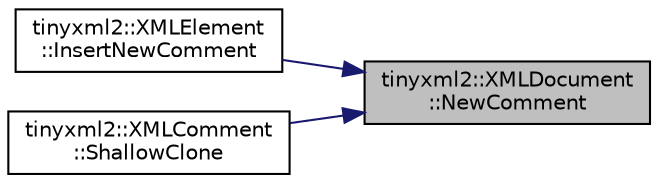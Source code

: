 digraph "tinyxml2::XMLDocument::NewComment"
{
 // LATEX_PDF_SIZE
  edge [fontname="Helvetica",fontsize="10",labelfontname="Helvetica",labelfontsize="10"];
  node [fontname="Helvetica",fontsize="10",shape=record];
  rankdir="RL";
  Node1 [label="tinyxml2::XMLDocument\l::NewComment",height=0.2,width=0.4,color="black", fillcolor="grey75", style="filled", fontcolor="black",tooltip=" "];
  Node1 -> Node2 [dir="back",color="midnightblue",fontsize="10",style="solid",fontname="Helvetica"];
  Node2 [label="tinyxml2::XMLElement\l::InsertNewComment",height=0.2,width=0.4,color="black", fillcolor="white", style="filled",URL="$classtinyxml2_1_1XMLElement.html#aaed36d3a8082b083ec4f1de55ee68cc2",tooltip="See InsertNewChildElement()"];
  Node1 -> Node3 [dir="back",color="midnightblue",fontsize="10",style="solid",fontname="Helvetica"];
  Node3 [label="tinyxml2::XMLComment\l::ShallowClone",height=0.2,width=0.4,color="black", fillcolor="white", style="filled",URL="$classtinyxml2_1_1XMLComment.html#adf5b5c0319351dcc339df098d11e8fb2",tooltip=" "];
}
